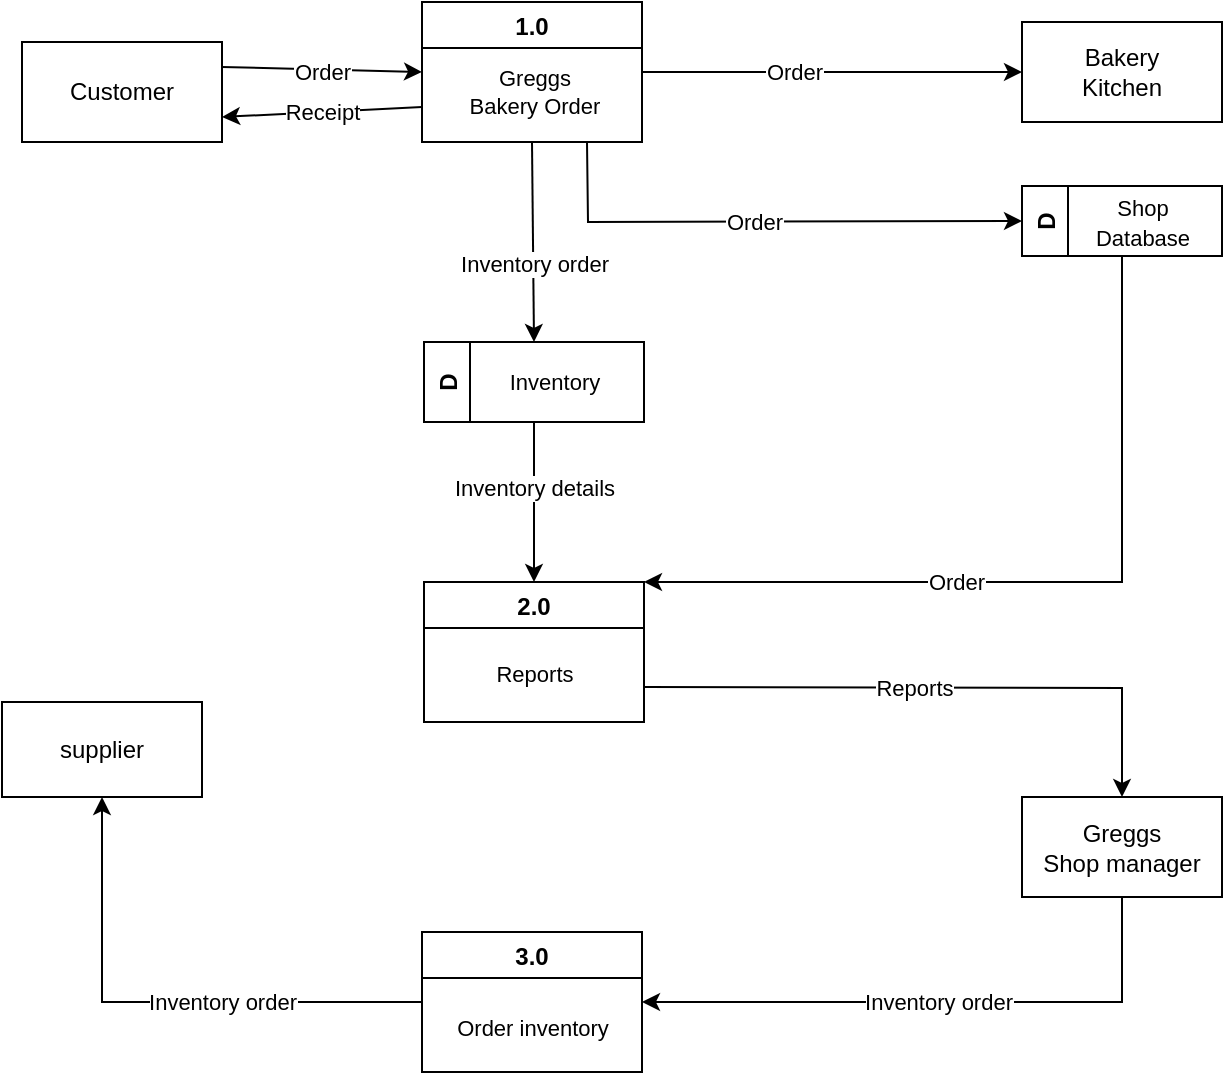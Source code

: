 <mxfile version="18.1.2" type="device"><diagram id="UJaPzKfdGiA386ae7RK3" name="Page-1"><mxGraphModel dx="796" dy="432" grid="1" gridSize="10" guides="1" tooltips="1" connect="1" arrows="1" fold="1" page="1" pageScale="1" pageWidth="827" pageHeight="1169" math="0" shadow="0"><root><mxCell id="0"/><mxCell id="1" parent="0"/><mxCell id="M7qSJ3DJjsydWt7Xv_SM-1" value="Customer" style="rounded=0;whiteSpace=wrap;html=1;" vertex="1" parent="1"><mxGeometry x="80" y="80" width="100" height="50" as="geometry"/></mxCell><mxCell id="M7qSJ3DJjsydWt7Xv_SM-2" value="1.0" style="swimlane;shadow=0;" vertex="1" parent="1"><mxGeometry x="280" y="60" width="110" height="70" as="geometry"/></mxCell><mxCell id="M7qSJ3DJjsydWt7Xv_SM-3" value="D" style="swimlane;horizontal=0;" vertex="1" parent="1"><mxGeometry x="281" y="230" width="110" height="40" as="geometry"/></mxCell><mxCell id="M7qSJ3DJjsydWt7Xv_SM-20" value="Inventory" style="text;html=1;align=center;verticalAlign=middle;resizable=0;points=[];autosize=1;strokeColor=none;fillColor=none;fontSize=11;" vertex="1" parent="M7qSJ3DJjsydWt7Xv_SM-3"><mxGeometry x="35" y="10" width="60" height="20" as="geometry"/></mxCell><mxCell id="M7qSJ3DJjsydWt7Xv_SM-4" value="2.0" style="swimlane;shadow=0;" vertex="1" parent="1"><mxGeometry x="281" y="350" width="110" height="70" as="geometry"/></mxCell><mxCell id="M7qSJ3DJjsydWt7Xv_SM-21" value="Reports" style="text;html=1;align=center;verticalAlign=middle;resizable=0;points=[];autosize=1;strokeColor=none;fillColor=none;fontSize=11;" vertex="1" parent="M7qSJ3DJjsydWt7Xv_SM-4"><mxGeometry x="30" y="36" width="50" height="20" as="geometry"/></mxCell><mxCell id="M7qSJ3DJjsydWt7Xv_SM-5" value="3.0" style="swimlane;shadow=0;" vertex="1" parent="1"><mxGeometry x="280" y="525" width="110" height="70" as="geometry"/></mxCell><mxCell id="M7qSJ3DJjsydWt7Xv_SM-22" value="Order inventory" style="text;html=1;align=center;verticalAlign=middle;resizable=0;points=[];autosize=1;strokeColor=none;fillColor=none;fontSize=11;" vertex="1" parent="M7qSJ3DJjsydWt7Xv_SM-5"><mxGeometry x="10" y="37.5" width="90" height="20" as="geometry"/></mxCell><mxCell id="M7qSJ3DJjsydWt7Xv_SM-6" value="supplier" style="rounded=0;whiteSpace=wrap;html=1;shadow=0;" vertex="1" parent="1"><mxGeometry x="70" y="410" width="100" height="47.5" as="geometry"/></mxCell><mxCell id="M7qSJ3DJjsydWt7Xv_SM-7" value="Bakery&lt;br&gt;Kitchen" style="rounded=0;whiteSpace=wrap;html=1;shadow=0;" vertex="1" parent="1"><mxGeometry x="580" y="70" width="100" height="50" as="geometry"/></mxCell><mxCell id="M7qSJ3DJjsydWt7Xv_SM-8" value="D" style="swimlane;horizontal=0;shadow=0;startSize=23;" vertex="1" parent="1"><mxGeometry x="580" y="152" width="100" height="35" as="geometry"><mxRectangle x="560" y="160" width="30" height="30" as="alternateBounds"/></mxGeometry></mxCell><mxCell id="M7qSJ3DJjsydWt7Xv_SM-10" value="&lt;font style=&quot;font-size: 11px;&quot;&gt;Shop&lt;br&gt;Database&lt;/font&gt;" style="text;html=1;align=center;verticalAlign=middle;resizable=0;points=[];autosize=1;strokeColor=none;fillColor=none;strokeWidth=1;perimeterSpacing=0;" vertex="1" parent="M7qSJ3DJjsydWt7Xv_SM-8"><mxGeometry x="30" y="2.5" width="60" height="30" as="geometry"/></mxCell><mxCell id="M7qSJ3DJjsydWt7Xv_SM-9" value="Greggs&lt;br&gt;Shop manager" style="rounded=0;whiteSpace=wrap;html=1;shadow=0;" vertex="1" parent="1"><mxGeometry x="580" y="457.5" width="100" height="50" as="geometry"/></mxCell><mxCell id="M7qSJ3DJjsydWt7Xv_SM-11" value="Greggs&lt;br&gt;Bakery Order" style="text;html=1;align=center;verticalAlign=middle;resizable=0;points=[];autosize=1;strokeColor=none;fillColor=none;fontSize=11;" vertex="1" parent="1"><mxGeometry x="296" y="90" width="80" height="30" as="geometry"/></mxCell><mxCell id="M7qSJ3DJjsydWt7Xv_SM-13" value="" style="endArrow=classic;html=1;rounded=0;fontSize=11;entryX=1;entryY=0.75;entryDx=0;entryDy=0;exitX=0;exitY=0.75;exitDx=0;exitDy=0;" edge="1" parent="1" source="M7qSJ3DJjsydWt7Xv_SM-2" target="M7qSJ3DJjsydWt7Xv_SM-1"><mxGeometry width="50" height="50" relative="1" as="geometry"><mxPoint x="380" y="240" as="sourcePoint"/><mxPoint x="430" y="190" as="targetPoint"/></mxGeometry></mxCell><mxCell id="M7qSJ3DJjsydWt7Xv_SM-19" value="Receipt" style="edgeLabel;html=1;align=center;verticalAlign=middle;resizable=0;points=[];fontSize=11;" vertex="1" connectable="0" parent="M7qSJ3DJjsydWt7Xv_SM-13"><mxGeometry x="0.261" y="1" relative="1" as="geometry"><mxPoint x="13" y="-2" as="offset"/></mxGeometry></mxCell><mxCell id="M7qSJ3DJjsydWt7Xv_SM-15" value="" style="endArrow=classic;html=1;rounded=0;fontSize=11;exitX=1;exitY=0.25;exitDx=0;exitDy=0;entryX=0;entryY=0.5;entryDx=0;entryDy=0;" edge="1" parent="1" source="M7qSJ3DJjsydWt7Xv_SM-1" target="M7qSJ3DJjsydWt7Xv_SM-2"><mxGeometry width="50" height="50" relative="1" as="geometry"><mxPoint x="380" y="240" as="sourcePoint"/><mxPoint x="430" y="190" as="targetPoint"/></mxGeometry></mxCell><mxCell id="M7qSJ3DJjsydWt7Xv_SM-18" value="Order" style="edgeLabel;html=1;align=center;verticalAlign=middle;resizable=0;points=[];fontSize=11;" vertex="1" connectable="0" parent="M7qSJ3DJjsydWt7Xv_SM-15"><mxGeometry x="-0.36" relative="1" as="geometry"><mxPoint x="18" y="1" as="offset"/></mxGeometry></mxCell><mxCell id="M7qSJ3DJjsydWt7Xv_SM-16" value="" style="endArrow=classic;html=1;rounded=0;fontSize=11;entryX=0;entryY=0.5;entryDx=0;entryDy=0;exitX=1;exitY=0.5;exitDx=0;exitDy=0;" edge="1" parent="1" source="M7qSJ3DJjsydWt7Xv_SM-2" target="M7qSJ3DJjsydWt7Xv_SM-7"><mxGeometry width="50" height="50" relative="1" as="geometry"><mxPoint x="380" y="230" as="sourcePoint"/><mxPoint x="430" y="180" as="targetPoint"/></mxGeometry></mxCell><mxCell id="M7qSJ3DJjsydWt7Xv_SM-17" value="Order" style="edgeLabel;html=1;align=center;verticalAlign=middle;resizable=0;points=[];fontSize=11;" vertex="1" connectable="0" parent="M7qSJ3DJjsydWt7Xv_SM-16"><mxGeometry x="-0.2" relative="1" as="geometry"><mxPoint as="offset"/></mxGeometry></mxCell><mxCell id="M7qSJ3DJjsydWt7Xv_SM-23" value="" style="endArrow=classic;html=1;rounded=0;fontSize=11;entryX=0.5;entryY=0;entryDx=0;entryDy=0;exitX=0.5;exitY=1;exitDx=0;exitDy=0;" edge="1" parent="1" source="M7qSJ3DJjsydWt7Xv_SM-2" target="M7qSJ3DJjsydWt7Xv_SM-3"><mxGeometry width="50" height="50" relative="1" as="geometry"><mxPoint x="380" y="280" as="sourcePoint"/><mxPoint x="430" y="230" as="targetPoint"/></mxGeometry></mxCell><mxCell id="M7qSJ3DJjsydWt7Xv_SM-24" value="Inventory order" style="edgeLabel;html=1;align=center;verticalAlign=middle;resizable=0;points=[];fontSize=11;" vertex="1" connectable="0" parent="M7qSJ3DJjsydWt7Xv_SM-23"><mxGeometry x="-0.5" y="1" relative="1" as="geometry"><mxPoint y="36" as="offset"/></mxGeometry></mxCell><mxCell id="M7qSJ3DJjsydWt7Xv_SM-26" value="" style="endArrow=classic;html=1;rounded=0;fontSize=11;entryX=0.5;entryY=0;entryDx=0;entryDy=0;exitX=0.5;exitY=1;exitDx=0;exitDy=0;" edge="1" parent="1" source="M7qSJ3DJjsydWt7Xv_SM-3" target="M7qSJ3DJjsydWt7Xv_SM-4"><mxGeometry width="50" height="50" relative="1" as="geometry"><mxPoint x="380" y="280" as="sourcePoint"/><mxPoint x="430" y="230" as="targetPoint"/></mxGeometry></mxCell><mxCell id="M7qSJ3DJjsydWt7Xv_SM-27" value="Inventory details" style="edgeLabel;html=1;align=center;verticalAlign=middle;resizable=0;points=[];fontSize=11;" vertex="1" connectable="0" parent="M7qSJ3DJjsydWt7Xv_SM-26"><mxGeometry x="-0.4" relative="1" as="geometry"><mxPoint y="9" as="offset"/></mxGeometry></mxCell><mxCell id="M7qSJ3DJjsydWt7Xv_SM-30" value="" style="endArrow=classic;html=1;rounded=0;fontSize=11;entryX=0;entryY=0.5;entryDx=0;entryDy=0;exitX=0.75;exitY=1;exitDx=0;exitDy=0;" edge="1" parent="1" source="M7qSJ3DJjsydWt7Xv_SM-2" target="M7qSJ3DJjsydWt7Xv_SM-8"><mxGeometry width="50" height="50" relative="1" as="geometry"><mxPoint x="380" y="200" as="sourcePoint"/><mxPoint x="430" y="150" as="targetPoint"/><Array as="points"><mxPoint x="363" y="170"/></Array></mxGeometry></mxCell><mxCell id="M7qSJ3DJjsydWt7Xv_SM-33" value="Order" style="edgeLabel;html=1;align=center;verticalAlign=middle;resizable=0;points=[];fontSize=11;" vertex="1" connectable="0" parent="M7qSJ3DJjsydWt7Xv_SM-30"><mxGeometry x="-0.046" relative="1" as="geometry"><mxPoint as="offset"/></mxGeometry></mxCell><mxCell id="M7qSJ3DJjsydWt7Xv_SM-31" value="" style="endArrow=classic;html=1;rounded=0;fontSize=11;entryX=1;entryY=0;entryDx=0;entryDy=0;exitX=0.5;exitY=1;exitDx=0;exitDy=0;" edge="1" parent="1" source="M7qSJ3DJjsydWt7Xv_SM-8" target="M7qSJ3DJjsydWt7Xv_SM-4"><mxGeometry width="50" height="50" relative="1" as="geometry"><mxPoint x="380" y="290" as="sourcePoint"/><mxPoint x="430" y="240" as="targetPoint"/><Array as="points"><mxPoint x="630" y="350"/></Array></mxGeometry></mxCell><mxCell id="M7qSJ3DJjsydWt7Xv_SM-32" value="Order" style="edgeLabel;html=1;align=center;verticalAlign=middle;resizable=0;points=[];fontSize=11;" vertex="1" connectable="0" parent="M7qSJ3DJjsydWt7Xv_SM-31"><mxGeometry x="0.225" relative="1" as="geometry"><mxPoint as="offset"/></mxGeometry></mxCell><mxCell id="M7qSJ3DJjsydWt7Xv_SM-34" value="" style="endArrow=classic;html=1;rounded=0;fontSize=11;exitX=1;exitY=0.75;exitDx=0;exitDy=0;entryX=0.5;entryY=0;entryDx=0;entryDy=0;" edge="1" parent="1" source="M7qSJ3DJjsydWt7Xv_SM-4" target="M7qSJ3DJjsydWt7Xv_SM-9"><mxGeometry width="50" height="50" relative="1" as="geometry"><mxPoint x="380" y="350" as="sourcePoint"/><mxPoint x="430" y="300" as="targetPoint"/><Array as="points"><mxPoint x="630" y="403"/></Array></mxGeometry></mxCell><mxCell id="M7qSJ3DJjsydWt7Xv_SM-35" value="Reports" style="edgeLabel;html=1;align=center;verticalAlign=middle;resizable=0;points=[];fontSize=11;" vertex="1" connectable="0" parent="M7qSJ3DJjsydWt7Xv_SM-34"><mxGeometry x="-0.08" relative="1" as="geometry"><mxPoint as="offset"/></mxGeometry></mxCell><mxCell id="M7qSJ3DJjsydWt7Xv_SM-36" value="" style="endArrow=classic;html=1;rounded=0;fontSize=11;exitX=0.5;exitY=1;exitDx=0;exitDy=0;entryX=1;entryY=0.5;entryDx=0;entryDy=0;" edge="1" parent="1" source="M7qSJ3DJjsydWt7Xv_SM-9" target="M7qSJ3DJjsydWt7Xv_SM-5"><mxGeometry width="50" height="50" relative="1" as="geometry"><mxPoint x="380" y="540" as="sourcePoint"/><mxPoint x="470" y="580" as="targetPoint"/><Array as="points"><mxPoint x="630" y="560"/></Array></mxGeometry></mxCell><mxCell id="M7qSJ3DJjsydWt7Xv_SM-38" value="Inventory order" style="edgeLabel;html=1;align=center;verticalAlign=middle;resizable=0;points=[];fontSize=11;" vertex="1" connectable="0" parent="M7qSJ3DJjsydWt7Xv_SM-36"><mxGeometry x="-0.012" y="3" relative="1" as="geometry"><mxPoint y="-3" as="offset"/></mxGeometry></mxCell><mxCell id="M7qSJ3DJjsydWt7Xv_SM-37" value="" style="endArrow=classic;html=1;rounded=0;fontSize=11;exitX=0;exitY=0.5;exitDx=0;exitDy=0;entryX=0.5;entryY=1;entryDx=0;entryDy=0;" edge="1" parent="1" source="M7qSJ3DJjsydWt7Xv_SM-5" target="M7qSJ3DJjsydWt7Xv_SM-6"><mxGeometry width="50" height="50" relative="1" as="geometry"><mxPoint x="380" y="420" as="sourcePoint"/><mxPoint x="430" y="370" as="targetPoint"/><Array as="points"><mxPoint x="120" y="560"/></Array></mxGeometry></mxCell><mxCell id="M7qSJ3DJjsydWt7Xv_SM-39" value="Inventory order" style="edgeLabel;html=1;align=center;verticalAlign=middle;resizable=0;points=[];fontSize=11;" vertex="1" connectable="0" parent="M7qSJ3DJjsydWt7Xv_SM-37"><mxGeometry x="-0.147" y="3" relative="1" as="geometry"><mxPoint x="12" y="-3" as="offset"/></mxGeometry></mxCell></root></mxGraphModel></diagram></mxfile>